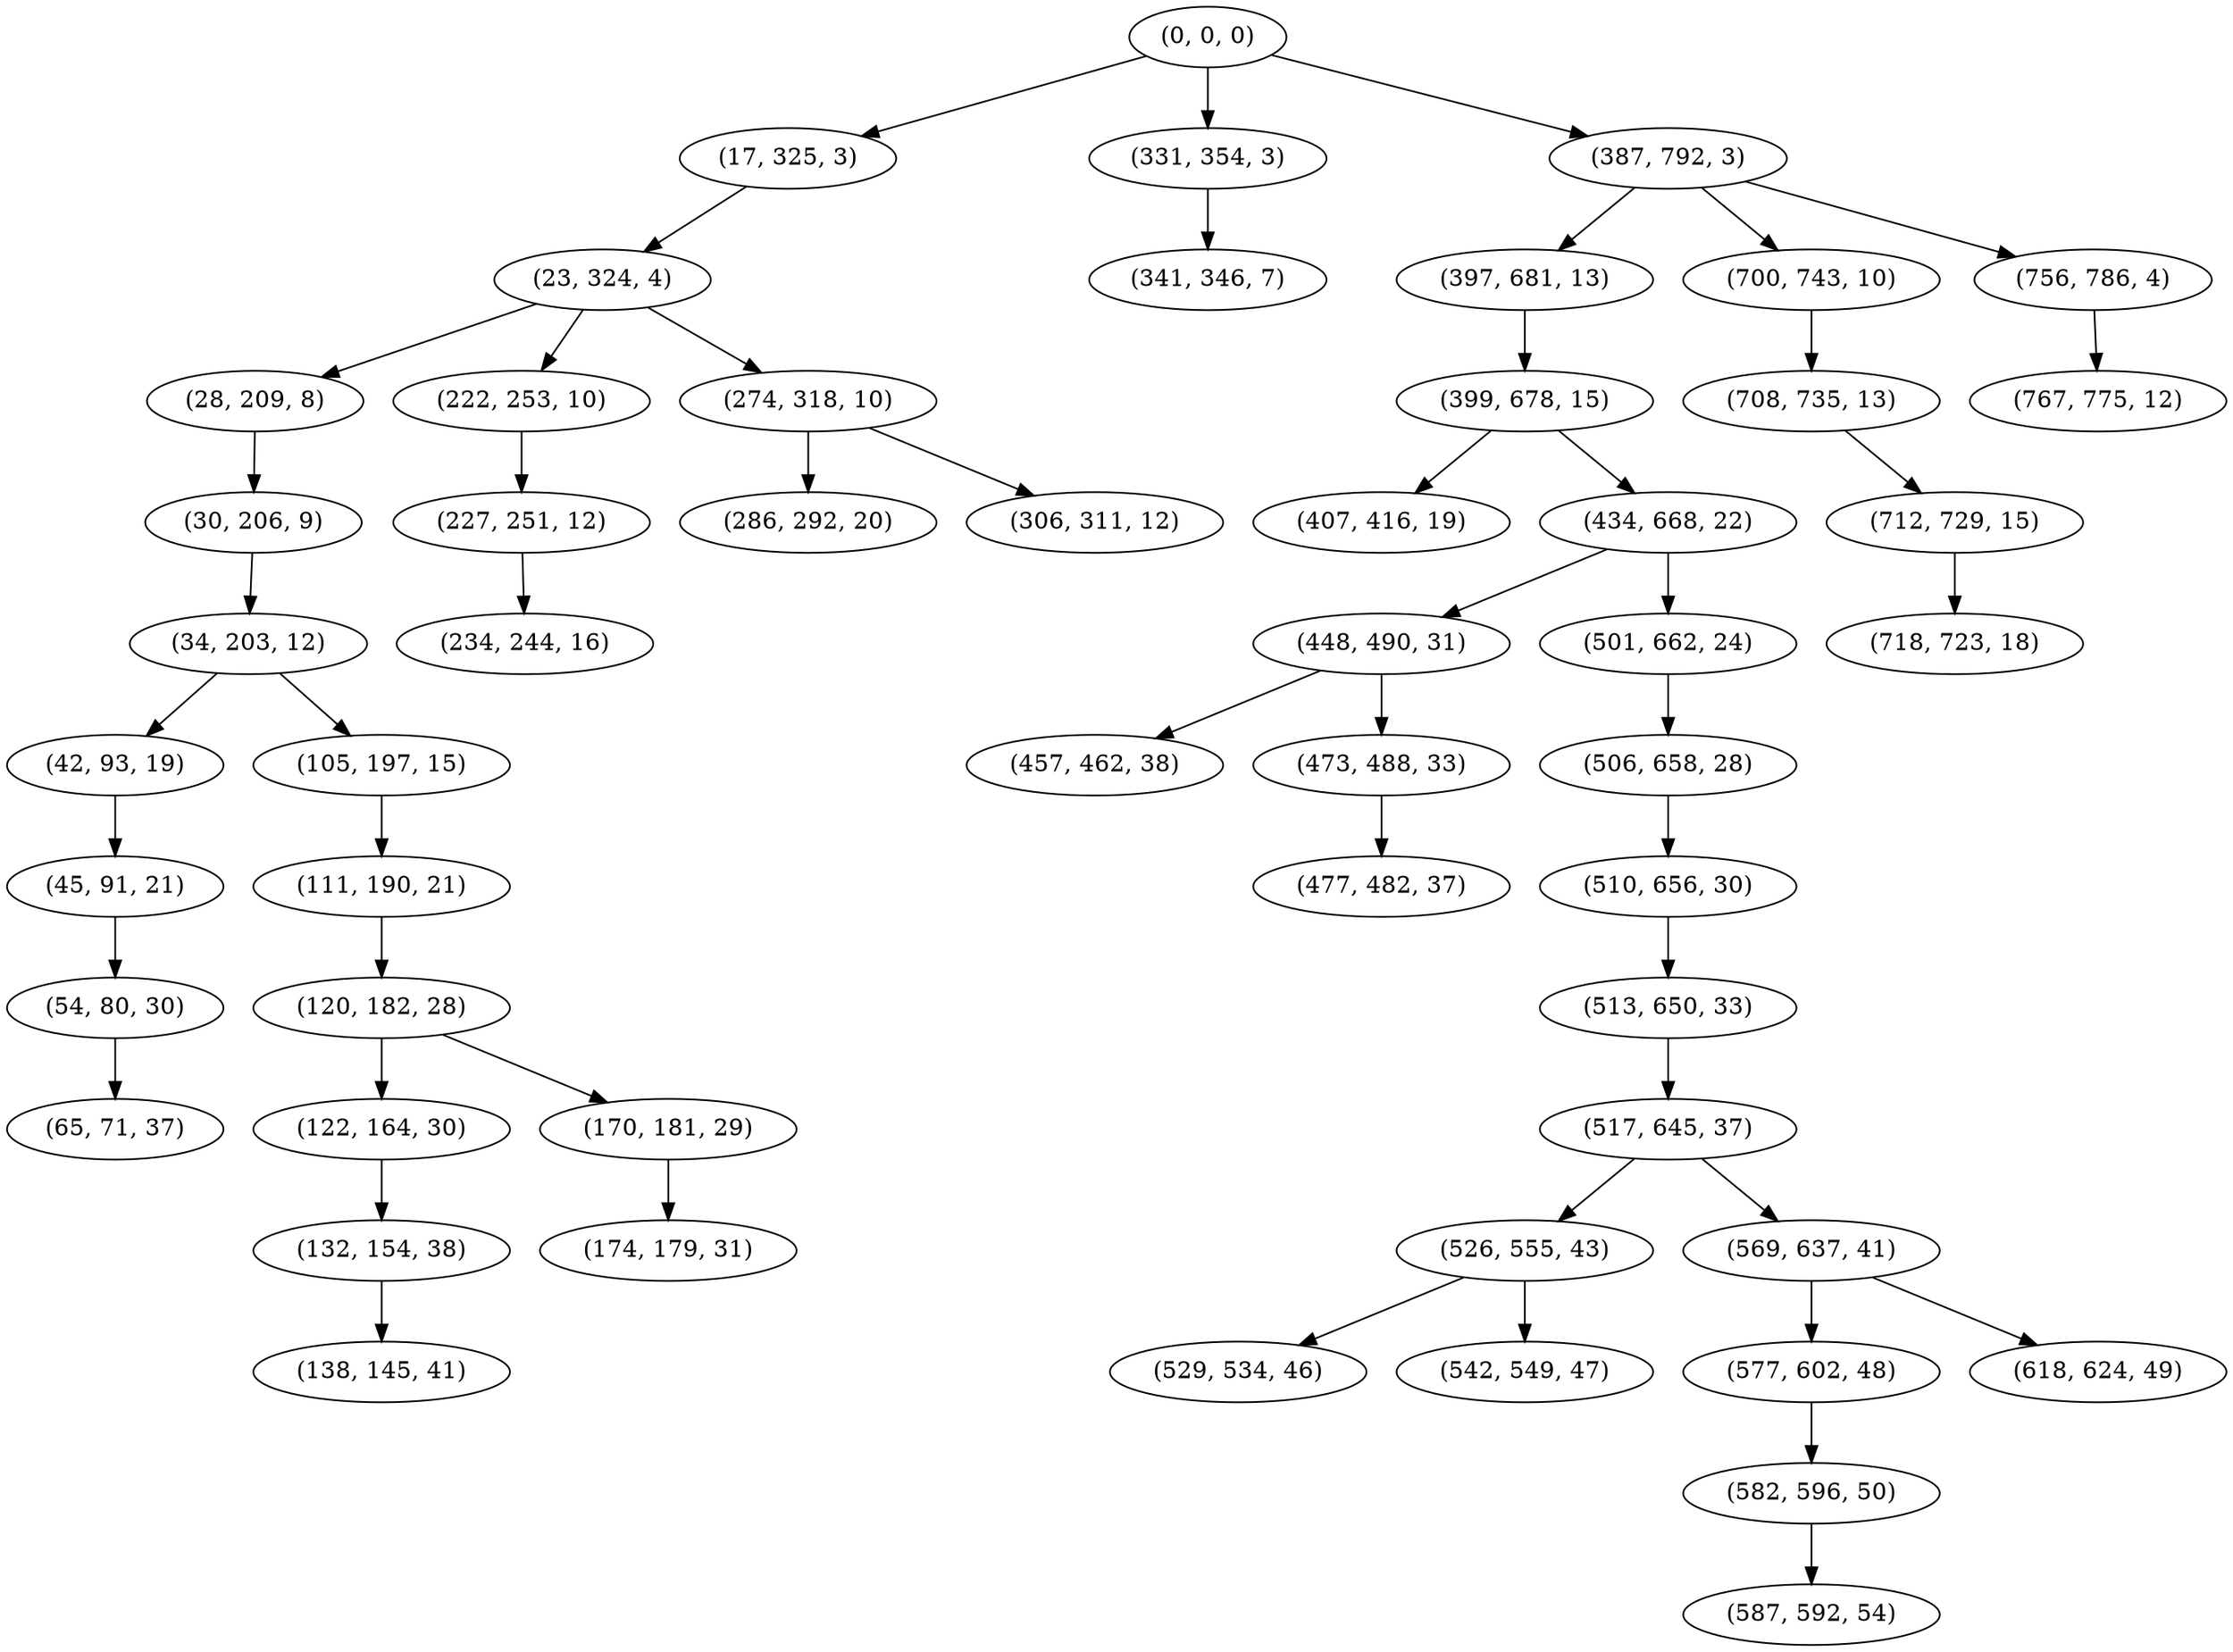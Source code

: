 digraph tree {
    "(0, 0, 0)";
    "(17, 325, 3)";
    "(23, 324, 4)";
    "(28, 209, 8)";
    "(30, 206, 9)";
    "(34, 203, 12)";
    "(42, 93, 19)";
    "(45, 91, 21)";
    "(54, 80, 30)";
    "(65, 71, 37)";
    "(105, 197, 15)";
    "(111, 190, 21)";
    "(120, 182, 28)";
    "(122, 164, 30)";
    "(132, 154, 38)";
    "(138, 145, 41)";
    "(170, 181, 29)";
    "(174, 179, 31)";
    "(222, 253, 10)";
    "(227, 251, 12)";
    "(234, 244, 16)";
    "(274, 318, 10)";
    "(286, 292, 20)";
    "(306, 311, 12)";
    "(331, 354, 3)";
    "(341, 346, 7)";
    "(387, 792, 3)";
    "(397, 681, 13)";
    "(399, 678, 15)";
    "(407, 416, 19)";
    "(434, 668, 22)";
    "(448, 490, 31)";
    "(457, 462, 38)";
    "(473, 488, 33)";
    "(477, 482, 37)";
    "(501, 662, 24)";
    "(506, 658, 28)";
    "(510, 656, 30)";
    "(513, 650, 33)";
    "(517, 645, 37)";
    "(526, 555, 43)";
    "(529, 534, 46)";
    "(542, 549, 47)";
    "(569, 637, 41)";
    "(577, 602, 48)";
    "(582, 596, 50)";
    "(587, 592, 54)";
    "(618, 624, 49)";
    "(700, 743, 10)";
    "(708, 735, 13)";
    "(712, 729, 15)";
    "(718, 723, 18)";
    "(756, 786, 4)";
    "(767, 775, 12)";
    "(0, 0, 0)" -> "(17, 325, 3)";
    "(0, 0, 0)" -> "(331, 354, 3)";
    "(0, 0, 0)" -> "(387, 792, 3)";
    "(17, 325, 3)" -> "(23, 324, 4)";
    "(23, 324, 4)" -> "(28, 209, 8)";
    "(23, 324, 4)" -> "(222, 253, 10)";
    "(23, 324, 4)" -> "(274, 318, 10)";
    "(28, 209, 8)" -> "(30, 206, 9)";
    "(30, 206, 9)" -> "(34, 203, 12)";
    "(34, 203, 12)" -> "(42, 93, 19)";
    "(34, 203, 12)" -> "(105, 197, 15)";
    "(42, 93, 19)" -> "(45, 91, 21)";
    "(45, 91, 21)" -> "(54, 80, 30)";
    "(54, 80, 30)" -> "(65, 71, 37)";
    "(105, 197, 15)" -> "(111, 190, 21)";
    "(111, 190, 21)" -> "(120, 182, 28)";
    "(120, 182, 28)" -> "(122, 164, 30)";
    "(120, 182, 28)" -> "(170, 181, 29)";
    "(122, 164, 30)" -> "(132, 154, 38)";
    "(132, 154, 38)" -> "(138, 145, 41)";
    "(170, 181, 29)" -> "(174, 179, 31)";
    "(222, 253, 10)" -> "(227, 251, 12)";
    "(227, 251, 12)" -> "(234, 244, 16)";
    "(274, 318, 10)" -> "(286, 292, 20)";
    "(274, 318, 10)" -> "(306, 311, 12)";
    "(331, 354, 3)" -> "(341, 346, 7)";
    "(387, 792, 3)" -> "(397, 681, 13)";
    "(387, 792, 3)" -> "(700, 743, 10)";
    "(387, 792, 3)" -> "(756, 786, 4)";
    "(397, 681, 13)" -> "(399, 678, 15)";
    "(399, 678, 15)" -> "(407, 416, 19)";
    "(399, 678, 15)" -> "(434, 668, 22)";
    "(434, 668, 22)" -> "(448, 490, 31)";
    "(434, 668, 22)" -> "(501, 662, 24)";
    "(448, 490, 31)" -> "(457, 462, 38)";
    "(448, 490, 31)" -> "(473, 488, 33)";
    "(473, 488, 33)" -> "(477, 482, 37)";
    "(501, 662, 24)" -> "(506, 658, 28)";
    "(506, 658, 28)" -> "(510, 656, 30)";
    "(510, 656, 30)" -> "(513, 650, 33)";
    "(513, 650, 33)" -> "(517, 645, 37)";
    "(517, 645, 37)" -> "(526, 555, 43)";
    "(517, 645, 37)" -> "(569, 637, 41)";
    "(526, 555, 43)" -> "(529, 534, 46)";
    "(526, 555, 43)" -> "(542, 549, 47)";
    "(569, 637, 41)" -> "(577, 602, 48)";
    "(569, 637, 41)" -> "(618, 624, 49)";
    "(577, 602, 48)" -> "(582, 596, 50)";
    "(582, 596, 50)" -> "(587, 592, 54)";
    "(700, 743, 10)" -> "(708, 735, 13)";
    "(708, 735, 13)" -> "(712, 729, 15)";
    "(712, 729, 15)" -> "(718, 723, 18)";
    "(756, 786, 4)" -> "(767, 775, 12)";
}
